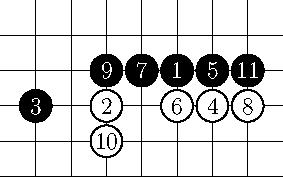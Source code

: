 size(5cm,0);
for (int i=0; i<5; ++i) {
    draw((10,i)--(18,i), black+0.15mm);
}
for (int i=11; i<19; ++i) {
    draw((i,0)--(i,5), black+0.15mm);
}


pair o1=(15,3);
filldraw(circle(o1,0.45),black);
label("$1$",o1,white);

pair o2=(13,2);
filldraw(circle(o2,0.45),white);
label("$2$",o2,black);

pair o3=(11,2);
filldraw(circle(o3,0.45),black);
label("$3$",o3,white);

pair o4=(16,2);
filldraw(circle(o4,0.45),white);
label("$4$",o4,black);

pair o5=(16,3);
filldraw(circle(o5,0.45),black);
label("$5$",o5,white);

pair o6=(15,2);
filldraw(circle(o6,0.45),white);
label("$6$",o6,black);

pair o7=(14,3);
filldraw(circle(o7,0.45),black);
label("$7$",o7,white);

pair o8=(17,2);
filldraw(circle(o8,0.45),white);
label("$8$",o8,black);

pair o9=(13,3);
filldraw(circle(o9,0.45),black);
label("$9$",o9,white);

pair o10=(13,1);
filldraw(circle(o10,0.45),white);
label("$10$",o10,black);

pair o11=(17,3);
filldraw(circle(o11,0.45),black);
label("$11$",o11,white);
